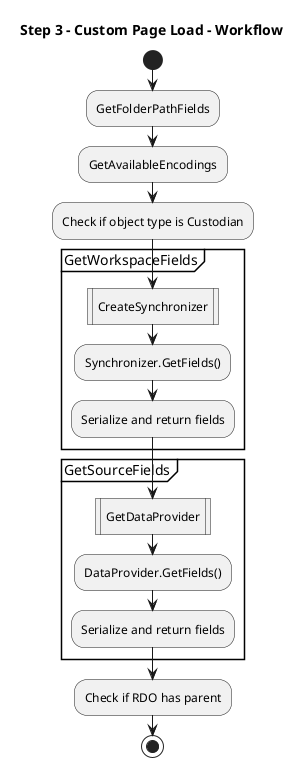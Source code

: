 @startuml

title Step 3 - Custom Page Load - Workflow

start

:GetFolderPathFields;
:GetAvailableEncodings;
:Check if object type is Custodian;

partition GetWorkspaceFields {
    :CreateSynchronizer|
    :Synchronizer.GetFields();
    :Serialize and return fields;
}

partition GetSourceFields {
    :GetDataProvider|
    :DataProvider.GetFields();
    :Serialize and return fields;
}

:Check if RDO has parent;

stop

@enduml